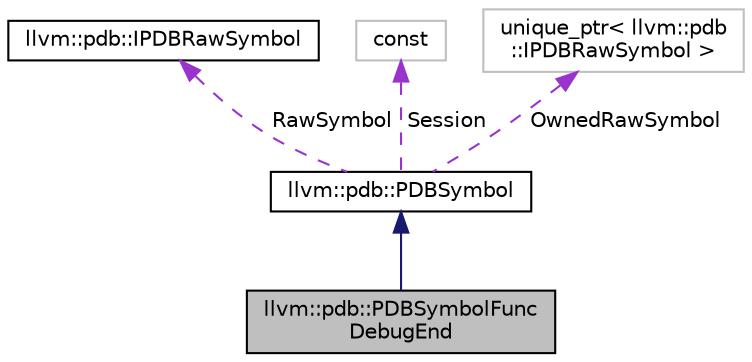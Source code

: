 digraph "llvm::pdb::PDBSymbolFuncDebugEnd"
{
 // LATEX_PDF_SIZE
  bgcolor="transparent";
  edge [fontname="Helvetica",fontsize="10",labelfontname="Helvetica",labelfontsize="10"];
  node [fontname="Helvetica",fontsize="10",shape=record];
  Node1 [label="llvm::pdb::PDBSymbolFunc\lDebugEnd",height=0.2,width=0.4,color="black", fillcolor="grey75", style="filled", fontcolor="black",tooltip=" "];
  Node2 -> Node1 [dir="back",color="midnightblue",fontsize="10",style="solid",fontname="Helvetica"];
  Node2 [label="llvm::pdb::PDBSymbol",height=0.2,width=0.4,color="black",URL="$classllvm_1_1pdb_1_1PDBSymbol.html",tooltip="PDBSymbol defines the base of the inheritance hierarchy for concrete symbol types (e...."];
  Node3 -> Node2 [dir="back",color="darkorchid3",fontsize="10",style="dashed",label=" RawSymbol" ,fontname="Helvetica"];
  Node3 [label="llvm::pdb::IPDBRawSymbol",height=0.2,width=0.4,color="black",URL="$classllvm_1_1pdb_1_1IPDBRawSymbol.html",tooltip="IPDBRawSymbol defines an interface used to represent an arbitrary symbol."];
  Node4 -> Node2 [dir="back",color="darkorchid3",fontsize="10",style="dashed",label=" Session" ,fontname="Helvetica"];
  Node4 [label="const",height=0.2,width=0.4,color="grey75",tooltip=" "];
  Node5 -> Node2 [dir="back",color="darkorchid3",fontsize="10",style="dashed",label=" OwnedRawSymbol" ,fontname="Helvetica"];
  Node5 [label="unique_ptr\< llvm::pdb\l::IPDBRawSymbol \>",height=0.2,width=0.4,color="grey75",tooltip=" "];
}
